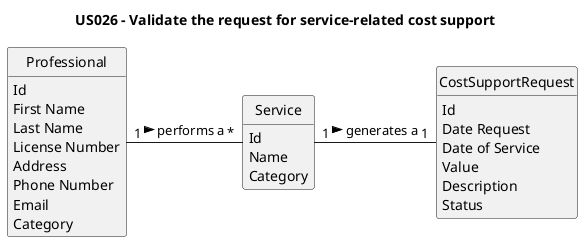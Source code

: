 @startuml
skinparam monochrome true
skinparam packageStyle rectangle
skinparam shadowing false

skinparam classAttributeIconSize 0

hide circle
hide methods

title US026 - Validate the request for service-related cost support

class CostSupportRequest {
    Id
    Date Request
    Date of Service
    Value
    Description
    Status
}

class Service {
    Id
    Name
    Category
}

class Professional {
    Id
    First Name
    Last Name
    License Number
    Address
    Phone Number
    Email
    Category
}

Professional "1   " - "   *" Service : performs a >
Service "1   " - "   1" CostSupportRequest : generates a >

@enduml